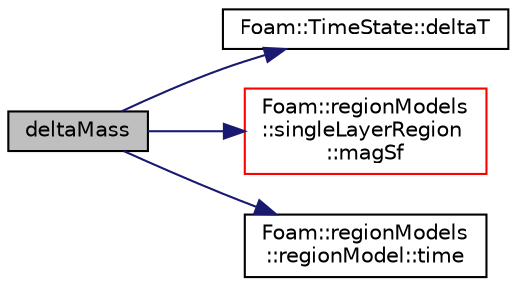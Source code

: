 digraph "deltaMass"
{
  bgcolor="transparent";
  edge [fontname="Helvetica",fontsize="10",labelfontname="Helvetica",labelfontsize="10"];
  node [fontname="Helvetica",fontsize="10",shape=record];
  rankdir="LR";
  Node1 [label="deltaMass",height=0.2,width=0.4,color="black", fillcolor="grey75", style="filled", fontcolor="black"];
  Node1 -> Node2 [color="midnightblue",fontsize="10",style="solid",fontname="Helvetica"];
  Node2 [label="Foam::TimeState::deltaT",height=0.2,width=0.4,color="black",URL="$a02706.html#ab8414d012e25a94a0a5efdcfe14167e8",tooltip="Return time step. "];
  Node1 -> Node3 [color="midnightblue",fontsize="10",style="solid",fontname="Helvetica"];
  Node3 [label="Foam::regionModels\l::singleLayerRegion\l::magSf",height=0.2,width=0.4,color="red",URL="$a02395.html#a50c2173eeb08076209dffc96c59f9372",tooltip="Return the face area magnitudes / [m2]. "];
  Node1 -> Node4 [color="midnightblue",fontsize="10",style="solid",fontname="Helvetica"];
  Node4 [label="Foam::regionModels\l::regionModel::time",height=0.2,width=0.4,color="black",URL="$a02191.html#ab5a56b597db315d880e81c09a4341244",tooltip="Return the reference to the time database. "];
}
